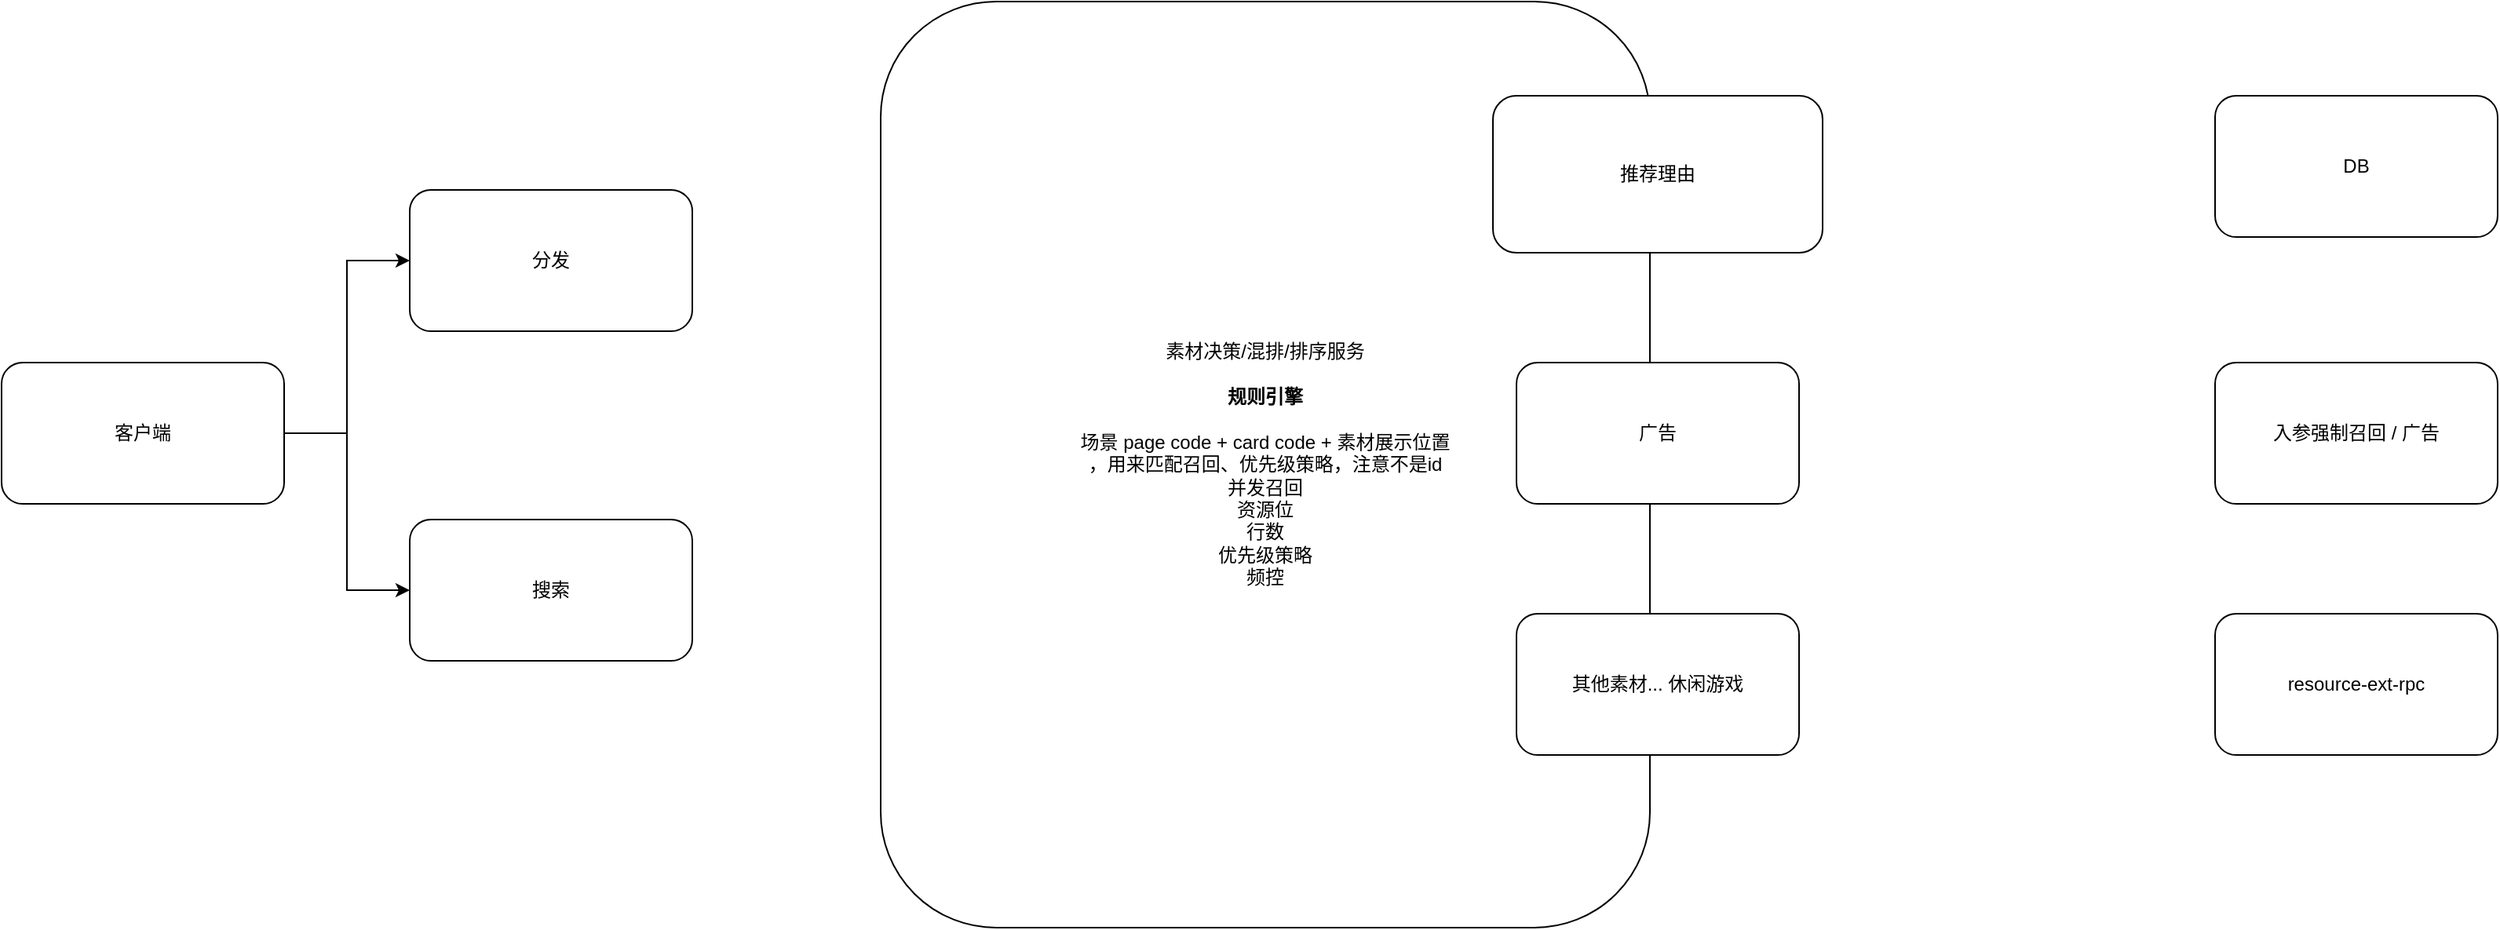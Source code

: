 <mxfile version="24.8.4">
  <diagram name="第 1 页" id="8LxZiP1NVyg7wSqTXbnJ">
    <mxGraphModel dx="2022" dy="632" grid="1" gridSize="10" guides="1" tooltips="1" connect="1" arrows="1" fold="1" page="1" pageScale="1" pageWidth="827" pageHeight="1169" math="0" shadow="0">
      <root>
        <mxCell id="0" />
        <mxCell id="1" parent="0" />
        <mxCell id="1YZOs5OkidO7PdD_BnGx-1" value="素材决策/混排/排序服务&lt;br&gt;&lt;br&gt;&lt;b&gt;规则引擎&lt;/b&gt;&lt;br&gt;&lt;br&gt;场景 page code + card code + 素材展示位置&lt;br&gt;，用来匹配召回、优先级策略，注意不是id&lt;br&gt;并发召回&lt;br&gt;资源位&lt;br&gt;行数&lt;br&gt;优先级策略&lt;br&gt;频控" style="rounded=1;whiteSpace=wrap;html=1;" vertex="1" parent="1">
          <mxGeometry x="260" y="240" width="490" height="590" as="geometry" />
        </mxCell>
        <mxCell id="1YZOs5OkidO7PdD_BnGx-2" value="推荐理由" style="rounded=1;whiteSpace=wrap;html=1;" vertex="1" parent="1">
          <mxGeometry x="650" y="300" width="210" height="100" as="geometry" />
        </mxCell>
        <mxCell id="1YZOs5OkidO7PdD_BnGx-3" value="其他素材... 休闲游戏" style="rounded=1;whiteSpace=wrap;html=1;" vertex="1" parent="1">
          <mxGeometry x="665" y="630" width="180" height="90" as="geometry" />
        </mxCell>
        <mxCell id="1YZOs5OkidO7PdD_BnGx-4" value="广告" style="rounded=1;whiteSpace=wrap;html=1;" vertex="1" parent="1">
          <mxGeometry x="665" y="470" width="180" height="90" as="geometry" />
        </mxCell>
        <mxCell id="1YZOs5OkidO7PdD_BnGx-5" value="分发" style="rounded=1;whiteSpace=wrap;html=1;" vertex="1" parent="1">
          <mxGeometry x="-40" y="360" width="180" height="90" as="geometry" />
        </mxCell>
        <mxCell id="1YZOs5OkidO7PdD_BnGx-6" value="搜索" style="rounded=1;whiteSpace=wrap;html=1;" vertex="1" parent="1">
          <mxGeometry x="-40" y="570" width="180" height="90" as="geometry" />
        </mxCell>
        <mxCell id="1YZOs5OkidO7PdD_BnGx-13" style="edgeStyle=orthogonalEdgeStyle;rounded=0;orthogonalLoop=1;jettySize=auto;html=1;entryX=0;entryY=0.5;entryDx=0;entryDy=0;" edge="1" parent="1" source="1YZOs5OkidO7PdD_BnGx-7" target="1YZOs5OkidO7PdD_BnGx-5">
          <mxGeometry relative="1" as="geometry" />
        </mxCell>
        <mxCell id="1YZOs5OkidO7PdD_BnGx-14" style="edgeStyle=orthogonalEdgeStyle;rounded=0;orthogonalLoop=1;jettySize=auto;html=1;entryX=0;entryY=0.5;entryDx=0;entryDy=0;" edge="1" parent="1" source="1YZOs5OkidO7PdD_BnGx-7" target="1YZOs5OkidO7PdD_BnGx-6">
          <mxGeometry relative="1" as="geometry" />
        </mxCell>
        <mxCell id="1YZOs5OkidO7PdD_BnGx-7" value="客户端" style="rounded=1;whiteSpace=wrap;html=1;" vertex="1" parent="1">
          <mxGeometry x="-300" y="470" width="180" height="90" as="geometry" />
        </mxCell>
        <mxCell id="1YZOs5OkidO7PdD_BnGx-8" value="DB" style="rounded=1;whiteSpace=wrap;html=1;" vertex="1" parent="1">
          <mxGeometry x="1110" y="300" width="180" height="90" as="geometry" />
        </mxCell>
        <mxCell id="1YZOs5OkidO7PdD_BnGx-10" value="resource-ext-rpc" style="rounded=1;whiteSpace=wrap;html=1;" vertex="1" parent="1">
          <mxGeometry x="1110" y="630" width="180" height="90" as="geometry" />
        </mxCell>
        <mxCell id="1YZOs5OkidO7PdD_BnGx-11" value="入参强制召回 / 广告" style="rounded=1;whiteSpace=wrap;html=1;" vertex="1" parent="1">
          <mxGeometry x="1110" y="470" width="180" height="90" as="geometry" />
        </mxCell>
      </root>
    </mxGraphModel>
  </diagram>
</mxfile>
